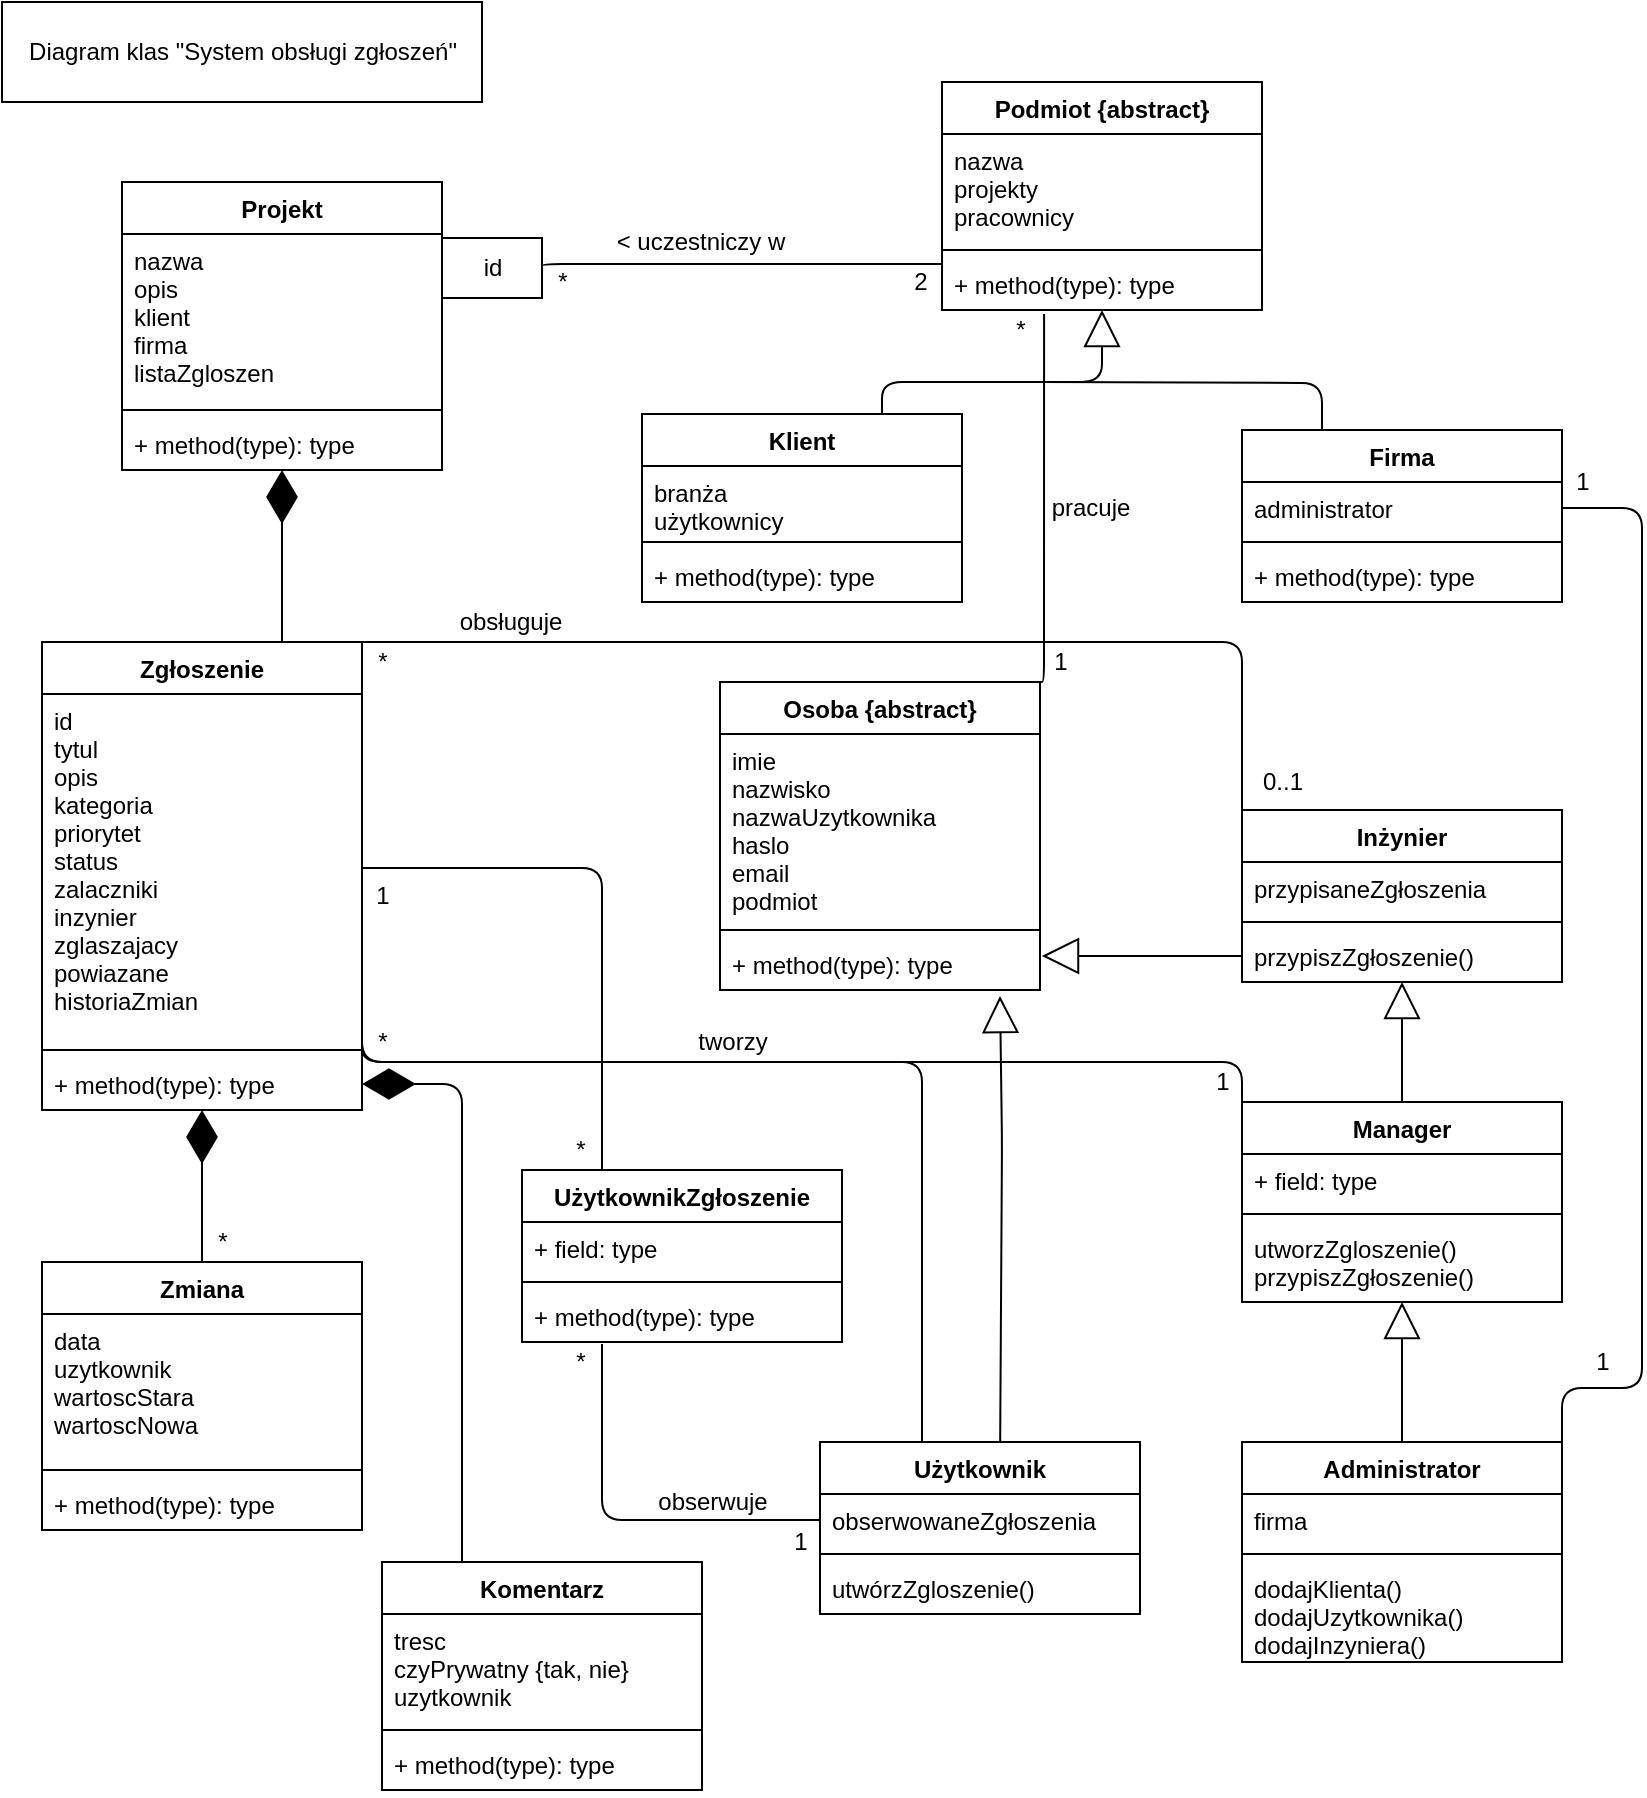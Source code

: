 <mxfile version="12.9.13" type="device"><diagram id="2OcGQ6YC2btpvhcR8S7X" name="Page-1"><mxGraphModel dx="868" dy="510" grid="1" gridSize="10" guides="1" tooltips="1" connect="1" arrows="1" fold="1" page="1" pageScale="1" pageWidth="850" pageHeight="1100" math="0" shadow="0"><root><mxCell id="0"/><mxCell id="1" parent="0"/><mxCell id="Q8rkqRvXa368PnRtGGzU-9" value="" style="endArrow=block;endSize=16;endFill=0;html=1;exitX=0.5;exitY=0;exitDx=0;exitDy=0;" parent="1" source="ZBhbha_QaRl7tl9EOGYs-17" target="ZBhbha_QaRl7tl9EOGYs-12" edge="1"><mxGeometry width="160" relative="1" as="geometry"><mxPoint x="320" y="330" as="sourcePoint"/><mxPoint x="697" y="576" as="targetPoint"/></mxGeometry></mxCell><mxCell id="Q8rkqRvXa368PnRtGGzU-10" value="&lt;br&gt;" style="endArrow=block;endSize=16;endFill=0;html=1;exitX=0.75;exitY=0;exitDx=0;exitDy=0;" parent="1" source="ZBhbha_QaRl7tl9EOGYs-5" target="Q8rkqRvXa368PnRtGGzU-8" edge="1"><mxGeometry width="160" relative="1" as="geometry"><mxPoint x="490" y="190" as="sourcePoint"/><mxPoint x="537" y="152" as="targetPoint"/><Array as="points"><mxPoint x="440" y="190"/><mxPoint x="550" y="190"/></Array></mxGeometry></mxCell><mxCell id="Q8rkqRvXa368PnRtGGzU-17" value="" style="endArrow=none;html=1;edgeStyle=orthogonalEdgeStyle;entryX=0.25;entryY=0;entryDx=0;entryDy=0;" parent="1" target="ZBhbha_QaRl7tl9EOGYs-21" edge="1"><mxGeometry relative="1" as="geometry"><mxPoint x="520" y="190" as="sourcePoint"/><mxPoint x="720" y="190" as="targetPoint"/></mxGeometry></mxCell><mxCell id="Q8rkqRvXa368PnRtGGzU-20" value="" style="endArrow=block;endSize=16;endFill=0;html=1;" parent="1" source="ZBhbha_QaRl7tl9EOGYs-9" target="ZBhbha_QaRl7tl9EOGYs-32" edge="1"><mxGeometry width="160" relative="1" as="geometry"><mxPoint x="660" y="470" as="sourcePoint"/><mxPoint x="693" y="438" as="targetPoint"/></mxGeometry></mxCell><mxCell id="Q8rkqRvXa368PnRtGGzU-22" value="" style="endArrow=block;endSize=16;endFill=0;html=1;exitX=0;exitY=0.5;exitDx=0;exitDy=0;" parent="1" source="ZBhbha_QaRl7tl9EOGYs-32" edge="1"><mxGeometry width="160" relative="1" as="geometry"><mxPoint x="540" y="434" as="sourcePoint"/><mxPoint x="520" y="477" as="targetPoint"/><Array as="points"><mxPoint x="580" y="477"/></Array></mxGeometry></mxCell><mxCell id="Q8rkqRvXa368PnRtGGzU-21" value="" style="endArrow=block;endSize=16;endFill=0;html=1;entryX=0.875;entryY=1.115;entryDx=0;entryDy=0;exitX=0.563;exitY=0.012;exitDx=0;exitDy=0;entryPerimeter=0;exitPerimeter=0;" parent="1" source="ZBhbha_QaRl7tl9EOGYs-1" target="ZBhbha_QaRl7tl9EOGYs-36" edge="1"><mxGeometry width="160" relative="1" as="geometry"><mxPoint x="399.5" y="548" as="sourcePoint"/><mxPoint x="460" y="500" as="targetPoint"/><Array as="points"><mxPoint x="500" y="570"/></Array></mxGeometry></mxCell><mxCell id="Q8rkqRvXa368PnRtGGzU-24" value="" style="endArrow=diamondThin;endFill=1;endSize=24;html=1;exitX=0.5;exitY=0;exitDx=0;exitDy=0;" parent="1" source="ZBhbha_QaRl7tl9EOGYs-25" target="ZBhbha_QaRl7tl9EOGYs-16" edge="1"><mxGeometry width="160" relative="1" as="geometry"><mxPoint x="110" y="592.5" as="sourcePoint"/><mxPoint x="270" y="592.5" as="targetPoint"/></mxGeometry></mxCell><mxCell id="Q8rkqRvXa368PnRtGGzU-26" value="" style="endArrow=diamondThin;endFill=1;endSize=24;html=1;exitX=0.25;exitY=0;exitDx=0;exitDy=0;entryX=1;entryY=0.5;entryDx=0;entryDy=0;" parent="1" source="Q8rkqRvXa368PnRtGGzU-1" target="ZBhbha_QaRl7tl9EOGYs-16" edge="1"><mxGeometry width="160" relative="1" as="geometry"><mxPoint x="280" y="650" as="sourcePoint"/><mxPoint x="280" y="584" as="targetPoint"/><Array as="points"><mxPoint x="230" y="541"/></Array></mxGeometry></mxCell><mxCell id="Q8rkqRvXa368PnRtGGzU-27" value="" style="endArrow=diamondThin;endFill=1;endSize=24;html=1;exitX=0.75;exitY=0;exitDx=0;exitDy=0;" parent="1" source="ZBhbha_QaRl7tl9EOGYs-13" target="ZBhbha_QaRl7tl9EOGYs-44" edge="1"><mxGeometry width="160" relative="1" as="geometry"><mxPoint x="140" y="306" as="sourcePoint"/><mxPoint x="140" y="240" as="targetPoint"/></mxGeometry></mxCell><mxCell id="A8fYfbNMRKLKROuo501V-1" value="" style="endArrow=none;html=1;edgeStyle=orthogonalEdgeStyle;entryX=0;entryY=0;entryDx=0;entryDy=0;exitX=1;exitY=0;exitDx=0;exitDy=0;" parent="1" source="ZBhbha_QaRl7tl9EOGYs-13" target="ZBhbha_QaRl7tl9EOGYs-29" edge="1"><mxGeometry relative="1" as="geometry"><mxPoint x="390" y="330" as="sourcePoint"/><mxPoint x="550" y="330" as="targetPoint"/><Array as="points"><mxPoint x="620" y="320"/></Array></mxGeometry></mxCell><mxCell id="A8fYfbNMRKLKROuo501V-4" value="obsługuje" style="text;html=1;align=center;verticalAlign=middle;resizable=0;points=[];autosize=1;" parent="1" vertex="1"><mxGeometry x="219" y="300" width="70" height="20" as="geometry"/></mxCell><mxCell id="A8fYfbNMRKLKROuo501V-5" value="" style="endArrow=none;html=1;edgeStyle=orthogonalEdgeStyle;" parent="1" edge="1"><mxGeometry relative="1" as="geometry"><mxPoint x="180" y="490" as="sourcePoint"/><mxPoint x="460" y="720" as="targetPoint"/><Array as="points"><mxPoint x="180" y="530"/><mxPoint x="460" y="530"/></Array></mxGeometry></mxCell><mxCell id="A8fYfbNMRKLKROuo501V-6" value="tworzy" style="text;html=1;align=center;verticalAlign=middle;resizable=0;points=[];autosize=1;" parent="1" vertex="1"><mxGeometry x="340" y="510" width="50" height="20" as="geometry"/></mxCell><mxCell id="A8fYfbNMRKLKROuo501V-7" value="" style="endArrow=none;html=1;edgeStyle=orthogonalEdgeStyle;entryX=0;entryY=0;entryDx=0;entryDy=0;exitX=1;exitY=0.977;exitDx=0;exitDy=0;exitPerimeter=0;" parent="1" source="ZBhbha_QaRl7tl9EOGYs-14" target="ZBhbha_QaRl7tl9EOGYs-9" edge="1"><mxGeometry relative="1" as="geometry"><mxPoint x="350" y="490" as="sourcePoint"/><mxPoint x="530" y="500" as="targetPoint"/><Array as="points"><mxPoint x="180" y="530"/><mxPoint x="620" y="530"/></Array></mxGeometry></mxCell><mxCell id="TnkK2btH6LL3sMkWTxzq-5" value="0..1" style="text;html=1;align=center;verticalAlign=middle;resizable=0;points=[];autosize=1;" parent="1" vertex="1"><mxGeometry x="620" y="380" width="40" height="20" as="geometry"/></mxCell><mxCell id="TnkK2btH6LL3sMkWTxzq-6" value="*" style="text;html=1;align=center;verticalAlign=middle;resizable=0;points=[];autosize=1;" parent="1" vertex="1"><mxGeometry x="180" y="320" width="20" height="20" as="geometry"/></mxCell><mxCell id="TnkK2btH6LL3sMkWTxzq-8" value="1" style="text;html=1;align=center;verticalAlign=middle;resizable=0;points=[];autosize=1;" parent="1" vertex="1"><mxGeometry x="600" y="530" width="20" height="20" as="geometry"/></mxCell><mxCell id="TnkK2btH6LL3sMkWTxzq-9" value="*" style="text;html=1;align=center;verticalAlign=middle;resizable=0;points=[];autosize=1;" parent="1" vertex="1"><mxGeometry x="180" y="510" width="20" height="20" as="geometry"/></mxCell><mxCell id="TnkK2btH6LL3sMkWTxzq-21" value="pracuje" style="text;html=1;align=center;verticalAlign=middle;resizable=0;points=[];autosize=1;" parent="1" vertex="1"><mxGeometry x="519" y="243" width="50" height="20" as="geometry"/></mxCell><mxCell id="Q8rkqRvXa368PnRtGGzU-5" value="Podmiot {abstract}" style="swimlane;fontStyle=1;align=center;verticalAlign=top;childLayout=stackLayout;horizontal=1;startSize=26;horizontalStack=0;resizeParent=1;resizeParentMax=0;resizeLast=0;collapsible=1;marginBottom=0;" parent="1" vertex="1"><mxGeometry x="470" y="40" width="160" height="114" as="geometry"/></mxCell><mxCell id="Q8rkqRvXa368PnRtGGzU-6" value="nazwa&#10;projekty&#10;pracownicy" style="text;strokeColor=none;fillColor=none;align=left;verticalAlign=top;spacingLeft=4;spacingRight=4;overflow=hidden;rotatable=0;points=[[0,0.5],[1,0.5]];portConstraint=eastwest;" parent="Q8rkqRvXa368PnRtGGzU-5" vertex="1"><mxGeometry y="26" width="160" height="54" as="geometry"/></mxCell><mxCell id="Q8rkqRvXa368PnRtGGzU-7" value="" style="line;strokeWidth=1;fillColor=none;align=left;verticalAlign=middle;spacingTop=-1;spacingLeft=3;spacingRight=3;rotatable=0;labelPosition=right;points=[];portConstraint=eastwest;" parent="Q8rkqRvXa368PnRtGGzU-5" vertex="1"><mxGeometry y="80" width="160" height="8" as="geometry"/></mxCell><mxCell id="Q8rkqRvXa368PnRtGGzU-8" value="+ method(type): type" style="text;strokeColor=none;fillColor=none;align=left;verticalAlign=top;spacingLeft=4;spacingRight=4;overflow=hidden;rotatable=0;points=[[0,0.5],[1,0.5]];portConstraint=eastwest;" parent="Q8rkqRvXa368PnRtGGzU-5" vertex="1"><mxGeometry y="88" width="160" height="26" as="geometry"/></mxCell><mxCell id="TnkK2btH6LL3sMkWTxzq-28" value="1" style="text;html=1;align=center;verticalAlign=middle;resizable=0;points=[];autosize=1;" parent="1" vertex="1"><mxGeometry x="790" y="670" width="20" height="20" as="geometry"/></mxCell><mxCell id="ZBhbha_QaRl7tl9EOGYs-13" value="Zgłoszenie" style="swimlane;fontStyle=1;align=center;verticalAlign=top;childLayout=stackLayout;horizontal=1;startSize=26;horizontalStack=0;resizeParent=1;resizeParentMax=0;resizeLast=0;collapsible=1;marginBottom=0;" parent="1" vertex="1"><mxGeometry x="20" y="320" width="160" height="234" as="geometry"/></mxCell><mxCell id="ZBhbha_QaRl7tl9EOGYs-14" value="id&#10;tytul&#10;opis&#10;kategoria&#10;priorytet&#10;status&#10;zalaczniki&#10;inzynier&#10;zglaszajacy&#10;powiazane&#10;historiaZmian" style="text;strokeColor=none;fillColor=none;align=left;verticalAlign=top;spacingLeft=4;spacingRight=4;overflow=hidden;rotatable=0;points=[[0,0.5],[1,0.5]];portConstraint=eastwest;" parent="ZBhbha_QaRl7tl9EOGYs-13" vertex="1"><mxGeometry y="26" width="160" height="174" as="geometry"/></mxCell><mxCell id="ZBhbha_QaRl7tl9EOGYs-15" value="" style="line;strokeWidth=1;fillColor=none;align=left;verticalAlign=middle;spacingTop=-1;spacingLeft=3;spacingRight=3;rotatable=0;labelPosition=right;points=[];portConstraint=eastwest;" parent="ZBhbha_QaRl7tl9EOGYs-13" vertex="1"><mxGeometry y="200" width="160" height="8" as="geometry"/></mxCell><mxCell id="ZBhbha_QaRl7tl9EOGYs-16" value="+ method(type): type" style="text;strokeColor=none;fillColor=none;align=left;verticalAlign=top;spacingLeft=4;spacingRight=4;overflow=hidden;rotatable=0;points=[[0,0.5],[1,0.5]];portConstraint=eastwest;" parent="ZBhbha_QaRl7tl9EOGYs-13" vertex="1"><mxGeometry y="208" width="160" height="26" as="geometry"/></mxCell><mxCell id="ZBhbha_QaRl7tl9EOGYs-25" value="Zmiana" style="swimlane;fontStyle=1;align=center;verticalAlign=top;childLayout=stackLayout;horizontal=1;startSize=26;horizontalStack=0;resizeParent=1;resizeParentMax=0;resizeLast=0;collapsible=1;marginBottom=0;" parent="1" vertex="1"><mxGeometry x="20" y="630" width="160" height="134" as="geometry"/></mxCell><mxCell id="ZBhbha_QaRl7tl9EOGYs-26" value="data&#10;uzytkownik&#10;wartoscStara&#10;wartoscNowa" style="text;strokeColor=none;fillColor=none;align=left;verticalAlign=top;spacingLeft=4;spacingRight=4;overflow=hidden;rotatable=0;points=[[0,0.5],[1,0.5]];portConstraint=eastwest;" parent="ZBhbha_QaRl7tl9EOGYs-25" vertex="1"><mxGeometry y="26" width="160" height="74" as="geometry"/></mxCell><mxCell id="ZBhbha_QaRl7tl9EOGYs-27" value="" style="line;strokeWidth=1;fillColor=none;align=left;verticalAlign=middle;spacingTop=-1;spacingLeft=3;spacingRight=3;rotatable=0;labelPosition=right;points=[];portConstraint=eastwest;" parent="ZBhbha_QaRl7tl9EOGYs-25" vertex="1"><mxGeometry y="100" width="160" height="8" as="geometry"/></mxCell><mxCell id="ZBhbha_QaRl7tl9EOGYs-28" value="+ method(type): type" style="text;strokeColor=none;fillColor=none;align=left;verticalAlign=top;spacingLeft=4;spacingRight=4;overflow=hidden;rotatable=0;points=[[0,0.5],[1,0.5]];portConstraint=eastwest;" parent="ZBhbha_QaRl7tl9EOGYs-25" vertex="1"><mxGeometry y="108" width="160" height="26" as="geometry"/></mxCell><mxCell id="ZBhbha_QaRl7tl9EOGYs-41" value="Projekt" style="swimlane;fontStyle=1;align=center;verticalAlign=top;childLayout=stackLayout;horizontal=1;startSize=26;horizontalStack=0;resizeParent=1;resizeParentMax=0;resizeLast=0;collapsible=1;marginBottom=0;" parent="1" vertex="1"><mxGeometry x="60" y="90" width="160" height="144" as="geometry"/></mxCell><mxCell id="ZBhbha_QaRl7tl9EOGYs-42" value="nazwa&#10;opis&#10;klient&#10;firma&#10;listaZgloszen" style="text;strokeColor=none;fillColor=none;align=left;verticalAlign=top;spacingLeft=4;spacingRight=4;overflow=hidden;rotatable=0;points=[[0,0.5],[1,0.5]];portConstraint=eastwest;" parent="ZBhbha_QaRl7tl9EOGYs-41" vertex="1"><mxGeometry y="26" width="160" height="84" as="geometry"/></mxCell><mxCell id="ZBhbha_QaRl7tl9EOGYs-43" value="" style="line;strokeWidth=1;fillColor=none;align=left;verticalAlign=middle;spacingTop=-1;spacingLeft=3;spacingRight=3;rotatable=0;labelPosition=right;points=[];portConstraint=eastwest;" parent="ZBhbha_QaRl7tl9EOGYs-41" vertex="1"><mxGeometry y="110" width="160" height="8" as="geometry"/></mxCell><mxCell id="ZBhbha_QaRl7tl9EOGYs-44" value="+ method(type): type" style="text;strokeColor=none;fillColor=none;align=left;verticalAlign=top;spacingLeft=4;spacingRight=4;overflow=hidden;rotatable=0;points=[[0,0.5],[1,0.5]];portConstraint=eastwest;" parent="ZBhbha_QaRl7tl9EOGYs-41" vertex="1"><mxGeometry y="118" width="160" height="26" as="geometry"/></mxCell><mxCell id="ZBhbha_QaRl7tl9EOGYs-21" value="Firma" style="swimlane;fontStyle=1;align=center;verticalAlign=top;childLayout=stackLayout;horizontal=1;startSize=26;horizontalStack=0;resizeParent=1;resizeParentMax=0;resizeLast=0;collapsible=1;marginBottom=0;" parent="1" vertex="1"><mxGeometry x="620" y="214" width="160" height="86" as="geometry"/></mxCell><mxCell id="ZBhbha_QaRl7tl9EOGYs-22" value="administrator" style="text;strokeColor=none;fillColor=none;align=left;verticalAlign=top;spacingLeft=4;spacingRight=4;overflow=hidden;rotatable=0;points=[[0,0.5],[1,0.5]];portConstraint=eastwest;" parent="ZBhbha_QaRl7tl9EOGYs-21" vertex="1"><mxGeometry y="26" width="160" height="26" as="geometry"/></mxCell><mxCell id="ZBhbha_QaRl7tl9EOGYs-23" value="" style="line;strokeWidth=1;fillColor=none;align=left;verticalAlign=middle;spacingTop=-1;spacingLeft=3;spacingRight=3;rotatable=0;labelPosition=right;points=[];portConstraint=eastwest;" parent="ZBhbha_QaRl7tl9EOGYs-21" vertex="1"><mxGeometry y="52" width="160" height="8" as="geometry"/></mxCell><mxCell id="ZBhbha_QaRl7tl9EOGYs-24" value="+ method(type): type" style="text;strokeColor=none;fillColor=none;align=left;verticalAlign=top;spacingLeft=4;spacingRight=4;overflow=hidden;rotatable=0;points=[[0,0.5],[1,0.5]];portConstraint=eastwest;" parent="ZBhbha_QaRl7tl9EOGYs-21" vertex="1"><mxGeometry y="60" width="160" height="26" as="geometry"/></mxCell><mxCell id="TnkK2btH6LL3sMkWTxzq-31" value="Diagram klas &quot;System obsługi zgłoszeń&quot;" style="html=1;" parent="1" vertex="1"><mxGeometry width="240" height="50" as="geometry"/></mxCell><mxCell id="ZBhbha_QaRl7tl9EOGYs-5" value="Klient" style="swimlane;fontStyle=1;align=center;verticalAlign=top;childLayout=stackLayout;horizontal=1;startSize=26;horizontalStack=0;resizeParent=1;resizeParentMax=0;resizeLast=0;collapsible=1;marginBottom=0;" parent="1" vertex="1"><mxGeometry x="320" y="206" width="160" height="94" as="geometry"/></mxCell><mxCell id="ZBhbha_QaRl7tl9EOGYs-6" value="branża&#10;użytkownicy&#10;" style="text;strokeColor=none;fillColor=none;align=left;verticalAlign=top;spacingLeft=4;spacingRight=4;overflow=hidden;rotatable=0;points=[[0,0.5],[1,0.5]];portConstraint=eastwest;" parent="ZBhbha_QaRl7tl9EOGYs-5" vertex="1"><mxGeometry y="26" width="160" height="34" as="geometry"/></mxCell><mxCell id="ZBhbha_QaRl7tl9EOGYs-7" value="" style="line;strokeWidth=1;fillColor=none;align=left;verticalAlign=middle;spacingTop=-1;spacingLeft=3;spacingRight=3;rotatable=0;labelPosition=right;points=[];portConstraint=eastwest;" parent="ZBhbha_QaRl7tl9EOGYs-5" vertex="1"><mxGeometry y="60" width="160" height="8" as="geometry"/></mxCell><mxCell id="ZBhbha_QaRl7tl9EOGYs-8" value="+ method(type): type" style="text;strokeColor=none;fillColor=none;align=left;verticalAlign=top;spacingLeft=4;spacingRight=4;overflow=hidden;rotatable=0;points=[[0,0.5],[1,0.5]];portConstraint=eastwest;" parent="ZBhbha_QaRl7tl9EOGYs-5" vertex="1"><mxGeometry y="68" width="160" height="26" as="geometry"/></mxCell><mxCell id="TnkK2btH6LL3sMkWTxzq-33" value="2" style="text;html=1;align=center;verticalAlign=middle;resizable=0;points=[];autosize=1;" parent="1" vertex="1"><mxGeometry x="449" y="130" width="20" height="20" as="geometry"/></mxCell><mxCell id="TnkK2btH6LL3sMkWTxzq-34" value="" style="endArrow=none;html=1;edgeStyle=orthogonalEdgeStyle;exitX=1;exitY=0.5;exitDx=0;exitDy=0;" parent="1" source="K9G-ShPYilLIuKMZ1yJo-28" edge="1"><mxGeometry relative="1" as="geometry"><mxPoint x="239.48" y="143.996" as="sourcePoint"/><mxPoint x="470" y="131" as="targetPoint"/><Array as="points"><mxPoint x="270" y="131"/><mxPoint x="470" y="131"/></Array></mxGeometry></mxCell><mxCell id="TnkK2btH6LL3sMkWTxzq-35" value="&amp;lt; uczestniczy w" style="text;html=1;align=center;verticalAlign=middle;resizable=0;points=[];autosize=1;" parent="1" vertex="1"><mxGeometry x="299" y="110" width="100" height="20" as="geometry"/></mxCell><mxCell id="TnkK2btH6LL3sMkWTxzq-36" value="*" style="text;html=1;align=center;verticalAlign=middle;resizable=0;points=[];autosize=1;" parent="1" vertex="1"><mxGeometry x="270" y="130" width="20" height="20" as="geometry"/></mxCell><mxCell id="D3oysRUBz2sJtw3wemMB-1" value="*" style="text;html=1;align=center;verticalAlign=middle;resizable=0;points=[];autosize=1;" parent="1" vertex="1"><mxGeometry x="279" y="670" width="20" height="20" as="geometry"/></mxCell><mxCell id="D3oysRUBz2sJtw3wemMB-2" value="*" style="text;html=1;align=center;verticalAlign=middle;resizable=0;points=[];autosize=1;" parent="1" vertex="1"><mxGeometry x="100" y="610" width="20" height="20" as="geometry"/></mxCell><mxCell id="K9G-ShPYilLIuKMZ1yJo-1" value="" style="endArrow=none;html=1;edgeStyle=orthogonalEdgeStyle;entryX=1;entryY=0.5;entryDx=0;entryDy=0;exitX=1;exitY=0.5;exitDx=0;exitDy=0;" parent="1" source="ZBhbha_QaRl7tl9EOGYs-18" target="ZBhbha_QaRl7tl9EOGYs-22" edge="1"><mxGeometry relative="1" as="geometry"><mxPoint x="200" y="392.5" as="sourcePoint"/><mxPoint x="360" y="392.5" as="targetPoint"/><Array as="points"><mxPoint x="820" y="693"/><mxPoint x="820" y="253"/></Array></mxGeometry></mxCell><mxCell id="K9G-ShPYilLIuKMZ1yJo-8" value="1" style="text;html=1;align=center;verticalAlign=middle;resizable=0;points=[];autosize=1;" parent="1" vertex="1"><mxGeometry x="780" y="230" width="20" height="20" as="geometry"/></mxCell><mxCell id="K9G-ShPYilLIuKMZ1yJo-28" value="id" style="html=1;" parent="1" vertex="1"><mxGeometry x="220" y="118" width="50" height="30" as="geometry"/></mxCell><mxCell id="K9G-ShPYilLIuKMZ1yJo-31" value="*" style="text;html=1;align=center;verticalAlign=middle;resizable=0;points=[];autosize=1;" parent="1" vertex="1"><mxGeometry x="499" y="154" width="20" height="20" as="geometry"/></mxCell><mxCell id="ZBhbha_QaRl7tl9EOGYs-17" value="Administrator" style="swimlane;fontStyle=1;align=center;verticalAlign=top;childLayout=stackLayout;horizontal=1;startSize=26;horizontalStack=0;resizeParent=1;resizeParentMax=0;resizeLast=0;collapsible=1;marginBottom=0;" parent="1" vertex="1"><mxGeometry x="620" y="720" width="160" height="110" as="geometry"/></mxCell><mxCell id="ZBhbha_QaRl7tl9EOGYs-18" value="firma" style="text;strokeColor=none;fillColor=none;align=left;verticalAlign=top;spacingLeft=4;spacingRight=4;overflow=hidden;rotatable=0;points=[[0,0.5],[1,0.5]];portConstraint=eastwest;" parent="ZBhbha_QaRl7tl9EOGYs-17" vertex="1"><mxGeometry y="26" width="160" height="26" as="geometry"/></mxCell><mxCell id="ZBhbha_QaRl7tl9EOGYs-19" value="" style="line;strokeWidth=1;fillColor=none;align=left;verticalAlign=middle;spacingTop=-1;spacingLeft=3;spacingRight=3;rotatable=0;labelPosition=right;points=[];portConstraint=eastwest;" parent="ZBhbha_QaRl7tl9EOGYs-17" vertex="1"><mxGeometry y="52" width="160" height="8" as="geometry"/></mxCell><mxCell id="ZBhbha_QaRl7tl9EOGYs-20" value="dodajKlienta()&#10;dodajUzytkownika()&#10;dodajInzyniera()&#10;" style="text;strokeColor=none;fillColor=none;align=left;verticalAlign=top;spacingLeft=4;spacingRight=4;overflow=hidden;rotatable=0;points=[[0,0.5],[1,0.5]];portConstraint=eastwest;" parent="ZBhbha_QaRl7tl9EOGYs-17" vertex="1"><mxGeometry y="60" width="160" height="50" as="geometry"/></mxCell><mxCell id="ZBhbha_QaRl7tl9EOGYs-9" value="Manager" style="swimlane;fontStyle=1;align=center;verticalAlign=top;childLayout=stackLayout;horizontal=1;startSize=26;horizontalStack=0;resizeParent=1;resizeParentMax=0;resizeLast=0;collapsible=1;marginBottom=0;" parent="1" vertex="1"><mxGeometry x="620" y="550" width="160" height="100" as="geometry"/></mxCell><mxCell id="ZBhbha_QaRl7tl9EOGYs-10" value="+ field: type" style="text;strokeColor=none;fillColor=none;align=left;verticalAlign=top;spacingLeft=4;spacingRight=4;overflow=hidden;rotatable=0;points=[[0,0.5],[1,0.5]];portConstraint=eastwest;" parent="ZBhbha_QaRl7tl9EOGYs-9" vertex="1"><mxGeometry y="26" width="160" height="26" as="geometry"/></mxCell><mxCell id="ZBhbha_QaRl7tl9EOGYs-11" value="" style="line;strokeWidth=1;fillColor=none;align=left;verticalAlign=middle;spacingTop=-1;spacingLeft=3;spacingRight=3;rotatable=0;labelPosition=right;points=[];portConstraint=eastwest;" parent="ZBhbha_QaRl7tl9EOGYs-9" vertex="1"><mxGeometry y="52" width="160" height="8" as="geometry"/></mxCell><mxCell id="ZBhbha_QaRl7tl9EOGYs-12" value="utworzZgloszenie()&#10;przypiszZgłoszenie()" style="text;strokeColor=none;fillColor=none;align=left;verticalAlign=top;spacingLeft=4;spacingRight=4;overflow=hidden;rotatable=0;points=[[0,0.5],[1,0.5]];portConstraint=eastwest;" parent="ZBhbha_QaRl7tl9EOGYs-9" vertex="1"><mxGeometry y="60" width="160" height="40" as="geometry"/></mxCell><mxCell id="ZBhbha_QaRl7tl9EOGYs-29" value="Inżynier" style="swimlane;fontStyle=1;align=center;verticalAlign=top;childLayout=stackLayout;horizontal=1;startSize=26;horizontalStack=0;resizeParent=1;resizeParentMax=0;resizeLast=0;collapsible=1;marginBottom=0;" parent="1" vertex="1"><mxGeometry x="620" y="404" width="160" height="86" as="geometry"/></mxCell><mxCell id="ZBhbha_QaRl7tl9EOGYs-30" value="przypisaneZgłoszenia&#10;" style="text;strokeColor=none;fillColor=none;align=left;verticalAlign=top;spacingLeft=4;spacingRight=4;overflow=hidden;rotatable=0;points=[[0,0.5],[1,0.5]];portConstraint=eastwest;" parent="ZBhbha_QaRl7tl9EOGYs-29" vertex="1"><mxGeometry y="26" width="160" height="26" as="geometry"/></mxCell><mxCell id="ZBhbha_QaRl7tl9EOGYs-31" value="" style="line;strokeWidth=1;fillColor=none;align=left;verticalAlign=middle;spacingTop=-1;spacingLeft=3;spacingRight=3;rotatable=0;labelPosition=right;points=[];portConstraint=eastwest;" parent="ZBhbha_QaRl7tl9EOGYs-29" vertex="1"><mxGeometry y="52" width="160" height="8" as="geometry"/></mxCell><mxCell id="ZBhbha_QaRl7tl9EOGYs-32" value="przypiszZgłoszenie()" style="text;strokeColor=none;fillColor=none;align=left;verticalAlign=top;spacingLeft=4;spacingRight=4;overflow=hidden;rotatable=0;points=[[0,0.5],[1,0.5]];portConstraint=eastwest;" parent="ZBhbha_QaRl7tl9EOGYs-29" vertex="1"><mxGeometry y="60" width="160" height="26" as="geometry"/></mxCell><mxCell id="K9G-ShPYilLIuKMZ1yJo-39" value="" style="endArrow=none;html=1;edgeStyle=orthogonalEdgeStyle;entryX=0.319;entryY=1.077;entryDx=0;entryDy=0;exitX=1;exitY=0;exitDx=0;exitDy=0;entryPerimeter=0;" parent="1" source="ZBhbha_QaRl7tl9EOGYs-33" target="Q8rkqRvXa368PnRtGGzU-8" edge="1"><mxGeometry relative="1" as="geometry"><mxPoint x="520" y="350" as="sourcePoint"/><mxPoint x="449" y="180" as="targetPoint"/><Array as="points"><mxPoint x="521" y="340"/></Array></mxGeometry></mxCell><mxCell id="K9G-ShPYilLIuKMZ1yJo-43" value="1" style="text;html=1;align=center;verticalAlign=middle;resizable=0;points=[];autosize=1;" parent="1" vertex="1"><mxGeometry x="519" y="320" width="20" height="20" as="geometry"/></mxCell><mxCell id="K9G-ShPYilLIuKMZ1yJo-45" value="*" style="text;html=1;align=center;verticalAlign=middle;resizable=0;points=[];autosize=1;" parent="1" vertex="1"><mxGeometry x="279" y="564" width="20" height="20" as="geometry"/></mxCell><mxCell id="K9G-ShPYilLIuKMZ1yJo-46" value="obserwuje" style="text;html=1;align=center;verticalAlign=middle;resizable=0;points=[];autosize=1;" parent="1" vertex="1"><mxGeometry x="320" y="740" width="70" height="20" as="geometry"/></mxCell><mxCell id="ZBhbha_QaRl7tl9EOGYs-33" value="Osoba {abstract}" style="swimlane;fontStyle=1;align=center;verticalAlign=top;childLayout=stackLayout;horizontal=1;startSize=26;horizontalStack=0;resizeParent=1;resizeParentMax=0;resizeLast=0;collapsible=1;marginBottom=0;" parent="1" vertex="1"><mxGeometry x="359" y="340" width="160" height="154" as="geometry"/></mxCell><mxCell id="ZBhbha_QaRl7tl9EOGYs-34" value="imie&#10;nazwisko&#10;nazwaUzytkownika&#10;haslo&#10;email&#10;podmiot" style="text;strokeColor=none;fillColor=none;align=left;verticalAlign=top;spacingLeft=4;spacingRight=4;overflow=hidden;rotatable=0;points=[[0,0.5],[1,0.5]];portConstraint=eastwest;" parent="ZBhbha_QaRl7tl9EOGYs-33" vertex="1"><mxGeometry y="26" width="160" height="94" as="geometry"/></mxCell><mxCell id="ZBhbha_QaRl7tl9EOGYs-35" value="" style="line;strokeWidth=1;fillColor=none;align=left;verticalAlign=middle;spacingTop=-1;spacingLeft=3;spacingRight=3;rotatable=0;labelPosition=right;points=[];portConstraint=eastwest;" parent="ZBhbha_QaRl7tl9EOGYs-33" vertex="1"><mxGeometry y="120" width="160" height="8" as="geometry"/></mxCell><mxCell id="ZBhbha_QaRl7tl9EOGYs-36" value="+ method(type): type" style="text;strokeColor=none;fillColor=none;align=left;verticalAlign=top;spacingLeft=4;spacingRight=4;overflow=hidden;rotatable=0;points=[[0,0.5],[1,0.5]];portConstraint=eastwest;" parent="ZBhbha_QaRl7tl9EOGYs-33" vertex="1"><mxGeometry y="128" width="160" height="26" as="geometry"/></mxCell><mxCell id="K9G-ShPYilLIuKMZ1yJo-47" value="" style="endArrow=none;html=1;edgeStyle=orthogonalEdgeStyle;entryX=0;entryY=0.5;entryDx=0;entryDy=0;exitX=0.25;exitY=1.038;exitDx=0;exitDy=0;exitPerimeter=0;" parent="1" source="K9G-ShPYilLIuKMZ1yJo-52" target="ZBhbha_QaRl7tl9EOGYs-2" edge="1"><mxGeometry relative="1" as="geometry"><mxPoint x="300" y="690" as="sourcePoint"/><mxPoint x="440" y="640" as="targetPoint"/><Array as="points"><mxPoint x="300" y="759"/></Array></mxGeometry></mxCell><mxCell id="Q8rkqRvXa368PnRtGGzU-1" value="Komentarz" style="swimlane;fontStyle=1;align=center;verticalAlign=top;childLayout=stackLayout;horizontal=1;startSize=26;horizontalStack=0;resizeParent=1;resizeParentMax=0;resizeLast=0;collapsible=1;marginBottom=0;" parent="1" vertex="1"><mxGeometry x="190" y="780" width="160" height="114" as="geometry"/></mxCell><mxCell id="Q8rkqRvXa368PnRtGGzU-2" value="tresc&#10;czyPrywatny {tak, nie}&#10;uzytkownik" style="text;strokeColor=none;fillColor=none;align=left;verticalAlign=top;spacingLeft=4;spacingRight=4;overflow=hidden;rotatable=0;points=[[0,0.5],[1,0.5]];portConstraint=eastwest;" parent="Q8rkqRvXa368PnRtGGzU-1" vertex="1"><mxGeometry y="26" width="160" height="54" as="geometry"/></mxCell><mxCell id="Q8rkqRvXa368PnRtGGzU-3" value="" style="line;strokeWidth=1;fillColor=none;align=left;verticalAlign=middle;spacingTop=-1;spacingLeft=3;spacingRight=3;rotatable=0;labelPosition=right;points=[];portConstraint=eastwest;" parent="Q8rkqRvXa368PnRtGGzU-1" vertex="1"><mxGeometry y="80" width="160" height="8" as="geometry"/></mxCell><mxCell id="Q8rkqRvXa368PnRtGGzU-4" value="+ method(type): type" style="text;strokeColor=none;fillColor=none;align=left;verticalAlign=top;spacingLeft=4;spacingRight=4;overflow=hidden;rotatable=0;points=[[0,0.5],[1,0.5]];portConstraint=eastwest;" parent="Q8rkqRvXa368PnRtGGzU-1" vertex="1"><mxGeometry y="88" width="160" height="26" as="geometry"/></mxCell><mxCell id="ZBhbha_QaRl7tl9EOGYs-1" value="Użytkownik" style="swimlane;fontStyle=1;align=center;verticalAlign=top;childLayout=stackLayout;horizontal=1;startSize=26;horizontalStack=0;resizeParent=1;resizeParentMax=0;resizeLast=0;collapsible=1;marginBottom=0;" parent="1" vertex="1"><mxGeometry x="409" y="720" width="160" height="86" as="geometry"/></mxCell><mxCell id="ZBhbha_QaRl7tl9EOGYs-2" value="obserwowaneZgłoszenia" style="text;strokeColor=none;fillColor=none;align=left;verticalAlign=top;spacingLeft=4;spacingRight=4;overflow=hidden;rotatable=0;points=[[0,0.5],[1,0.5]];portConstraint=eastwest;" parent="ZBhbha_QaRl7tl9EOGYs-1" vertex="1"><mxGeometry y="26" width="160" height="26" as="geometry"/></mxCell><mxCell id="ZBhbha_QaRl7tl9EOGYs-3" value="" style="line;strokeWidth=1;fillColor=none;align=left;verticalAlign=middle;spacingTop=-1;spacingLeft=3;spacingRight=3;rotatable=0;labelPosition=right;points=[];portConstraint=eastwest;" parent="ZBhbha_QaRl7tl9EOGYs-1" vertex="1"><mxGeometry y="52" width="160" height="8" as="geometry"/></mxCell><mxCell id="ZBhbha_QaRl7tl9EOGYs-4" value="utwórzZgloszenie()&#10;" style="text;strokeColor=none;fillColor=none;align=left;verticalAlign=top;spacingLeft=4;spacingRight=4;overflow=hidden;rotatable=0;points=[[0,0.5],[1,0.5]];portConstraint=eastwest;" parent="ZBhbha_QaRl7tl9EOGYs-1" vertex="1"><mxGeometry y="60" width="160" height="26" as="geometry"/></mxCell><mxCell id="K9G-ShPYilLIuKMZ1yJo-53" value="1" style="text;html=1;align=center;verticalAlign=middle;resizable=0;points=[];autosize=1;" parent="1" vertex="1"><mxGeometry x="180" y="437" width="20" height="20" as="geometry"/></mxCell><mxCell id="K9G-ShPYilLIuKMZ1yJo-54" value="1" style="text;html=1;align=center;verticalAlign=middle;resizable=0;points=[];autosize=1;" parent="1" vertex="1"><mxGeometry x="389" y="760" width="20" height="20" as="geometry"/></mxCell><mxCell id="K9G-ShPYilLIuKMZ1yJo-49" value="UżytkownikZgłoszenie" style="swimlane;fontStyle=1;align=center;verticalAlign=top;childLayout=stackLayout;horizontal=1;startSize=26;horizontalStack=0;resizeParent=1;resizeParentMax=0;resizeLast=0;collapsible=1;marginBottom=0;" parent="1" vertex="1"><mxGeometry x="260" y="584" width="160" height="86" as="geometry"/></mxCell><mxCell id="K9G-ShPYilLIuKMZ1yJo-50" value="+ field: type" style="text;strokeColor=none;fillColor=none;align=left;verticalAlign=top;spacingLeft=4;spacingRight=4;overflow=hidden;rotatable=0;points=[[0,0.5],[1,0.5]];portConstraint=eastwest;" parent="K9G-ShPYilLIuKMZ1yJo-49" vertex="1"><mxGeometry y="26" width="160" height="26" as="geometry"/></mxCell><mxCell id="K9G-ShPYilLIuKMZ1yJo-51" value="" style="line;strokeWidth=1;fillColor=none;align=left;verticalAlign=middle;spacingTop=-1;spacingLeft=3;spacingRight=3;rotatable=0;labelPosition=right;points=[];portConstraint=eastwest;" parent="K9G-ShPYilLIuKMZ1yJo-49" vertex="1"><mxGeometry y="52" width="160" height="8" as="geometry"/></mxCell><mxCell id="K9G-ShPYilLIuKMZ1yJo-52" value="+ method(type): type" style="text;strokeColor=none;fillColor=none;align=left;verticalAlign=top;spacingLeft=4;spacingRight=4;overflow=hidden;rotatable=0;points=[[0,0.5],[1,0.5]];portConstraint=eastwest;" parent="K9G-ShPYilLIuKMZ1yJo-49" vertex="1"><mxGeometry y="60" width="160" height="26" as="geometry"/></mxCell><mxCell id="K9G-ShPYilLIuKMZ1yJo-55" value="" style="endArrow=none;html=1;edgeStyle=orthogonalEdgeStyle;entryX=0.25;entryY=0;entryDx=0;entryDy=0;exitX=1;exitY=0.5;exitDx=0;exitDy=0;" parent="1" source="ZBhbha_QaRl7tl9EOGYs-14" target="K9G-ShPYilLIuKMZ1yJo-49" edge="1"><mxGeometry relative="1" as="geometry"><mxPoint x="240" y="372.998" as="sourcePoint"/><mxPoint x="349" y="461.01" as="targetPoint"/><Array as="points"><mxPoint x="300" y="433"/></Array></mxGeometry></mxCell></root></mxGraphModel></diagram></mxfile>